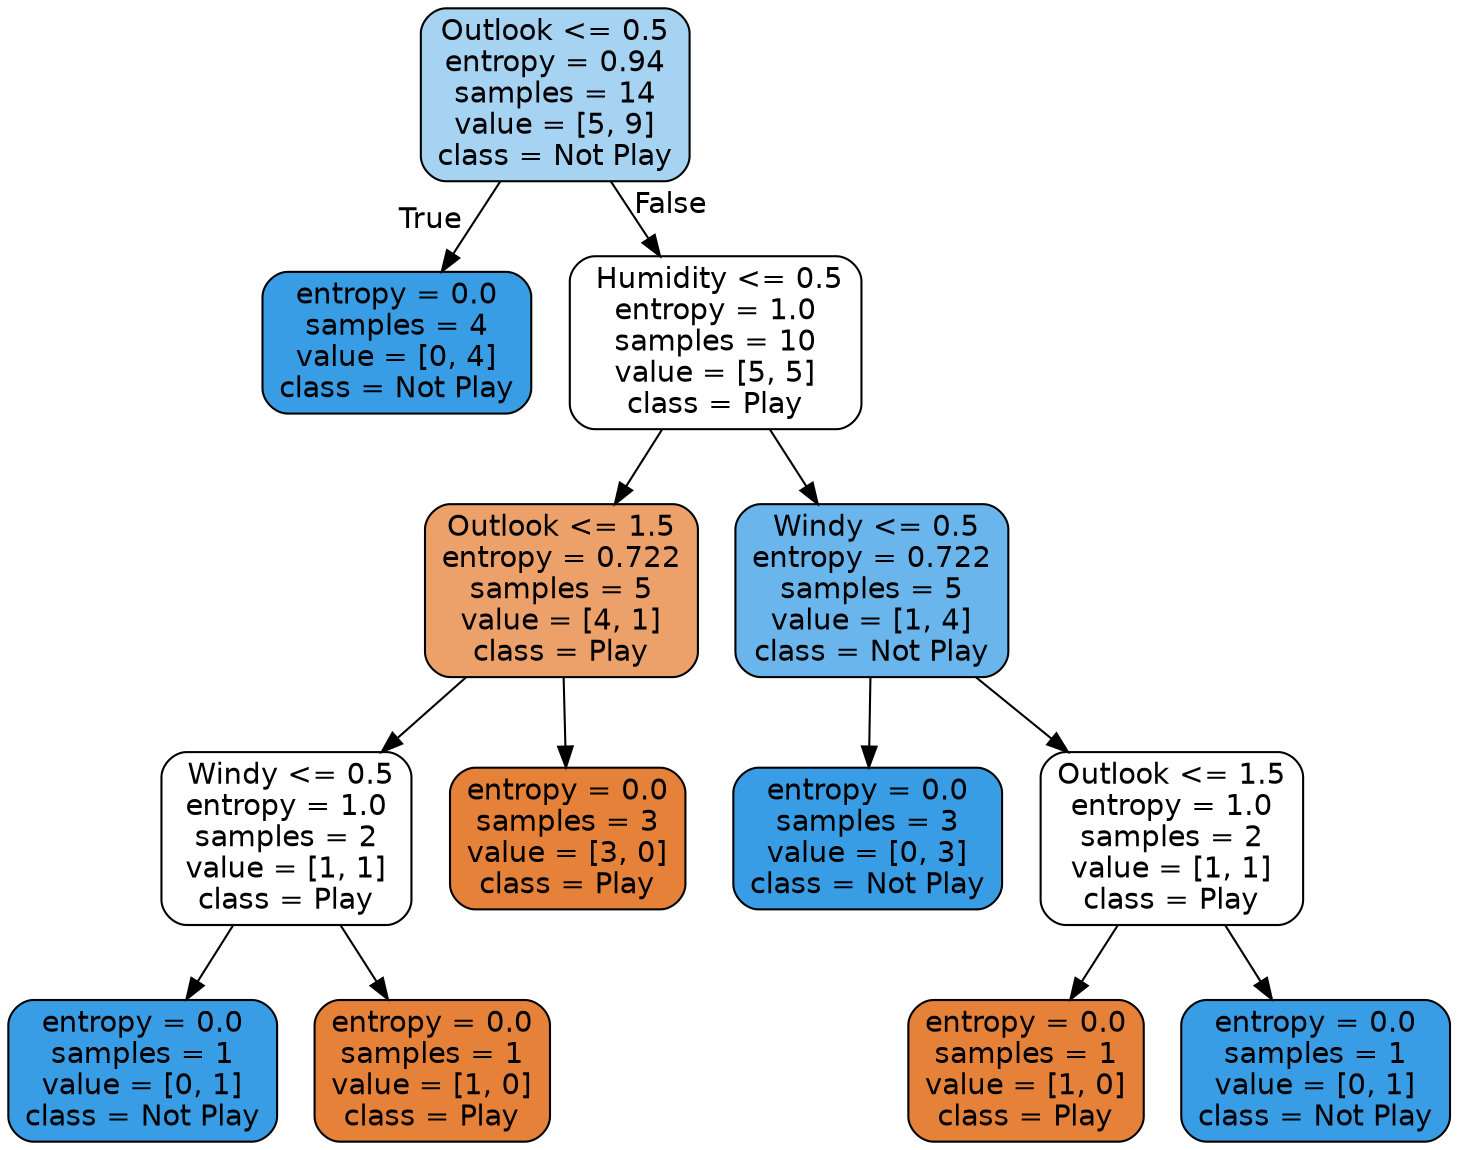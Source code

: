 digraph Tree {
node [shape=box, style="filled, rounded", color="black", fontname="helvetica"] ;
edge [fontname="helvetica"] ;
0 [label="Outlook <= 0.5\nentropy = 0.94\nsamples = 14\nvalue = [5, 9]\nclass = Not Play", fillcolor="#a7d3f3"] ;
1 [label="entropy = 0.0\nsamples = 4\nvalue = [0, 4]\nclass = Not Play", fillcolor="#399de5"] ;
0 -> 1 [labeldistance=2.5, labelangle=45, headlabel="True"] ;
2 [label=" Humidity <= 0.5\nentropy = 1.0\nsamples = 10\nvalue = [5, 5]\nclass = Play", fillcolor="#ffffff"] ;
0 -> 2 [labeldistance=2.5, labelangle=-45, headlabel="False"] ;
3 [label="Outlook <= 1.5\nentropy = 0.722\nsamples = 5\nvalue = [4, 1]\nclass = Play", fillcolor="#eca06a"] ;
2 -> 3 ;
4 [label=" Windy <= 0.5\nentropy = 1.0\nsamples = 2\nvalue = [1, 1]\nclass = Play", fillcolor="#ffffff"] ;
3 -> 4 ;
5 [label="entropy = 0.0\nsamples = 1\nvalue = [0, 1]\nclass = Not Play", fillcolor="#399de5"] ;
4 -> 5 ;
6 [label="entropy = 0.0\nsamples = 1\nvalue = [1, 0]\nclass = Play", fillcolor="#e58139"] ;
4 -> 6 ;
7 [label="entropy = 0.0\nsamples = 3\nvalue = [3, 0]\nclass = Play", fillcolor="#e58139"] ;
3 -> 7 ;
8 [label=" Windy <= 0.5\nentropy = 0.722\nsamples = 5\nvalue = [1, 4]\nclass = Not Play", fillcolor="#6ab6ec"] ;
2 -> 8 ;
9 [label="entropy = 0.0\nsamples = 3\nvalue = [0, 3]\nclass = Not Play", fillcolor="#399de5"] ;
8 -> 9 ;
10 [label="Outlook <= 1.5\nentropy = 1.0\nsamples = 2\nvalue = [1, 1]\nclass = Play", fillcolor="#ffffff"] ;
8 -> 10 ;
11 [label="entropy = 0.0\nsamples = 1\nvalue = [1, 0]\nclass = Play", fillcolor="#e58139"] ;
10 -> 11 ;
12 [label="entropy = 0.0\nsamples = 1\nvalue = [0, 1]\nclass = Not Play", fillcolor="#399de5"] ;
10 -> 12 ;
}
